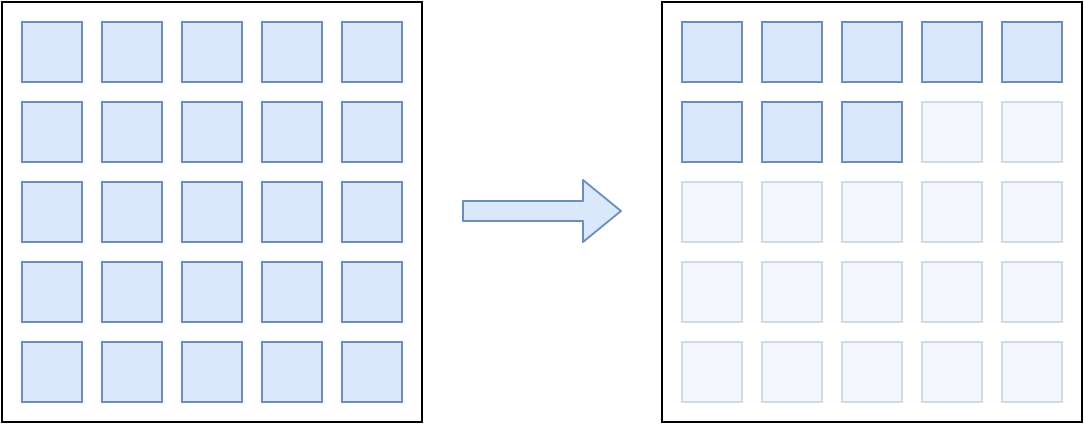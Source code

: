 <mxfile>
    <diagram id="KXAQ7CubP8yT-DN6HNjK" name="第 1 页">
        <mxGraphModel dx="739" dy="447" grid="1" gridSize="10" guides="1" tooltips="1" connect="1" arrows="1" fold="1" page="1" pageScale="1" pageWidth="1920" pageHeight="1200" math="0" shadow="0">
            <root>
                <mxCell id="0"/>
                <mxCell id="1" parent="0"/>
                <mxCell id="2" value="" style="whiteSpace=wrap;html=1;aspect=fixed;" vertex="1" parent="1">
                    <mxGeometry x="50" y="50" width="210" height="210" as="geometry"/>
                </mxCell>
                <mxCell id="3" value="" style="rounded=0;whiteSpace=wrap;html=1;fillColor=#dae8fc;strokeColor=#6c8ebf;" vertex="1" parent="1">
                    <mxGeometry x="60" y="60" width="30" height="30" as="geometry"/>
                </mxCell>
                <mxCell id="4" value="" style="rounded=0;whiteSpace=wrap;html=1;fillColor=#dae8fc;strokeColor=#6c8ebf;" vertex="1" parent="1">
                    <mxGeometry x="100" y="60" width="30" height="30" as="geometry"/>
                </mxCell>
                <mxCell id="5" value="" style="rounded=0;whiteSpace=wrap;html=1;fillColor=#dae8fc;strokeColor=#6c8ebf;" vertex="1" parent="1">
                    <mxGeometry x="140" y="60" width="30" height="30" as="geometry"/>
                </mxCell>
                <mxCell id="6" value="" style="rounded=0;whiteSpace=wrap;html=1;fillColor=#dae8fc;strokeColor=#6c8ebf;" vertex="1" parent="1">
                    <mxGeometry x="180" y="60" width="30" height="30" as="geometry"/>
                </mxCell>
                <mxCell id="7" value="" style="rounded=0;whiteSpace=wrap;html=1;fillColor=#dae8fc;strokeColor=#6c8ebf;" vertex="1" parent="1">
                    <mxGeometry x="220" y="60" width="30" height="30" as="geometry"/>
                </mxCell>
                <mxCell id="8" value="" style="rounded=0;whiteSpace=wrap;html=1;fillColor=#dae8fc;strokeColor=#6c8ebf;" vertex="1" parent="1">
                    <mxGeometry x="60" y="100" width="30" height="30" as="geometry"/>
                </mxCell>
                <mxCell id="9" value="" style="rounded=0;whiteSpace=wrap;html=1;fillColor=#dae8fc;strokeColor=#6c8ebf;" vertex="1" parent="1">
                    <mxGeometry x="100" y="100" width="30" height="30" as="geometry"/>
                </mxCell>
                <mxCell id="10" value="" style="rounded=0;whiteSpace=wrap;html=1;fillColor=#dae8fc;strokeColor=#6c8ebf;" vertex="1" parent="1">
                    <mxGeometry x="140" y="100" width="30" height="30" as="geometry"/>
                </mxCell>
                <mxCell id="11" value="" style="rounded=0;whiteSpace=wrap;html=1;fillColor=#dae8fc;strokeColor=#6c8ebf;" vertex="1" parent="1">
                    <mxGeometry x="180" y="100" width="30" height="30" as="geometry"/>
                </mxCell>
                <mxCell id="12" value="" style="rounded=0;whiteSpace=wrap;html=1;fillColor=#dae8fc;strokeColor=#6c8ebf;" vertex="1" parent="1">
                    <mxGeometry x="220" y="100" width="30" height="30" as="geometry"/>
                </mxCell>
                <mxCell id="13" value="" style="rounded=0;whiteSpace=wrap;html=1;fillColor=#dae8fc;strokeColor=#6c8ebf;" vertex="1" parent="1">
                    <mxGeometry x="60" y="140" width="30" height="30" as="geometry"/>
                </mxCell>
                <mxCell id="14" value="" style="rounded=0;whiteSpace=wrap;html=1;fillColor=#dae8fc;strokeColor=#6c8ebf;" vertex="1" parent="1">
                    <mxGeometry x="100" y="140" width="30" height="30" as="geometry"/>
                </mxCell>
                <mxCell id="15" value="" style="rounded=0;whiteSpace=wrap;html=1;fillColor=#dae8fc;strokeColor=#6c8ebf;" vertex="1" parent="1">
                    <mxGeometry x="140" y="140" width="30" height="30" as="geometry"/>
                </mxCell>
                <mxCell id="16" value="" style="rounded=0;whiteSpace=wrap;html=1;fillColor=#dae8fc;strokeColor=#6c8ebf;" vertex="1" parent="1">
                    <mxGeometry x="180" y="140" width="30" height="30" as="geometry"/>
                </mxCell>
                <mxCell id="17" value="" style="rounded=0;whiteSpace=wrap;html=1;fillColor=#dae8fc;strokeColor=#6c8ebf;" vertex="1" parent="1">
                    <mxGeometry x="220" y="140" width="30" height="30" as="geometry"/>
                </mxCell>
                <mxCell id="18" value="" style="rounded=0;whiteSpace=wrap;html=1;fillColor=#dae8fc;strokeColor=#6c8ebf;" vertex="1" parent="1">
                    <mxGeometry x="60" y="180" width="30" height="30" as="geometry"/>
                </mxCell>
                <mxCell id="19" value="" style="rounded=0;whiteSpace=wrap;html=1;fillColor=#dae8fc;strokeColor=#6c8ebf;" vertex="1" parent="1">
                    <mxGeometry x="100" y="180" width="30" height="30" as="geometry"/>
                </mxCell>
                <mxCell id="20" value="" style="rounded=0;whiteSpace=wrap;html=1;fillColor=#dae8fc;strokeColor=#6c8ebf;" vertex="1" parent="1">
                    <mxGeometry x="140" y="180" width="30" height="30" as="geometry"/>
                </mxCell>
                <mxCell id="21" value="" style="rounded=0;whiteSpace=wrap;html=1;fillColor=#dae8fc;strokeColor=#6c8ebf;" vertex="1" parent="1">
                    <mxGeometry x="180" y="180" width="30" height="30" as="geometry"/>
                </mxCell>
                <mxCell id="22" value="" style="rounded=0;whiteSpace=wrap;html=1;fillColor=#dae8fc;strokeColor=#6c8ebf;" vertex="1" parent="1">
                    <mxGeometry x="220" y="180" width="30" height="30" as="geometry"/>
                </mxCell>
                <mxCell id="23" value="" style="rounded=0;whiteSpace=wrap;html=1;fillColor=#dae8fc;strokeColor=#6c8ebf;" vertex="1" parent="1">
                    <mxGeometry x="60" y="220" width="30" height="30" as="geometry"/>
                </mxCell>
                <mxCell id="24" value="" style="rounded=0;whiteSpace=wrap;html=1;fillColor=#dae8fc;strokeColor=#6c8ebf;" vertex="1" parent="1">
                    <mxGeometry x="100" y="220" width="30" height="30" as="geometry"/>
                </mxCell>
                <mxCell id="25" value="" style="rounded=0;whiteSpace=wrap;html=1;fillColor=#dae8fc;strokeColor=#6c8ebf;" vertex="1" parent="1">
                    <mxGeometry x="140" y="220" width="30" height="30" as="geometry"/>
                </mxCell>
                <mxCell id="26" value="" style="rounded=0;whiteSpace=wrap;html=1;fillColor=#dae8fc;strokeColor=#6c8ebf;" vertex="1" parent="1">
                    <mxGeometry x="180" y="220" width="30" height="30" as="geometry"/>
                </mxCell>
                <mxCell id="27" value="" style="rounded=0;whiteSpace=wrap;html=1;fillColor=#dae8fc;strokeColor=#6c8ebf;" vertex="1" parent="1">
                    <mxGeometry x="220" y="220" width="30" height="30" as="geometry"/>
                </mxCell>
                <mxCell id="28" value="" style="whiteSpace=wrap;html=1;aspect=fixed;" vertex="1" parent="1">
                    <mxGeometry x="380" y="50" width="210" height="210" as="geometry"/>
                </mxCell>
                <mxCell id="29" value="" style="rounded=0;whiteSpace=wrap;html=1;fillColor=#dae8fc;strokeColor=#6c8ebf;" vertex="1" parent="1">
                    <mxGeometry x="390" y="60" width="30" height="30" as="geometry"/>
                </mxCell>
                <mxCell id="30" value="" style="rounded=0;whiteSpace=wrap;html=1;fillColor=#dae8fc;strokeColor=#6c8ebf;" vertex="1" parent="1">
                    <mxGeometry x="430" y="60" width="30" height="30" as="geometry"/>
                </mxCell>
                <mxCell id="31" value="" style="rounded=0;whiteSpace=wrap;html=1;fillColor=#dae8fc;strokeColor=#6c8ebf;" vertex="1" parent="1">
                    <mxGeometry x="470" y="60" width="30" height="30" as="geometry"/>
                </mxCell>
                <mxCell id="32" value="" style="rounded=0;whiteSpace=wrap;html=1;fillColor=#dae8fc;strokeColor=#6c8ebf;" vertex="1" parent="1">
                    <mxGeometry x="510" y="60" width="30" height="30" as="geometry"/>
                </mxCell>
                <mxCell id="33" value="" style="rounded=0;whiteSpace=wrap;html=1;fillColor=#dae8fc;strokeColor=#6c8ebf;" vertex="1" parent="1">
                    <mxGeometry x="550" y="60" width="30" height="30" as="geometry"/>
                </mxCell>
                <mxCell id="34" value="" style="rounded=0;whiteSpace=wrap;html=1;fillColor=#dae8fc;strokeColor=#6c8ebf;" vertex="1" parent="1">
                    <mxGeometry x="390" y="100" width="30" height="30" as="geometry"/>
                </mxCell>
                <mxCell id="35" value="" style="rounded=0;whiteSpace=wrap;html=1;fillColor=#dae8fc;strokeColor=#6c8ebf;" vertex="1" parent="1">
                    <mxGeometry x="430" y="100" width="30" height="30" as="geometry"/>
                </mxCell>
                <mxCell id="36" value="" style="rounded=0;whiteSpace=wrap;html=1;fillColor=#dae8fc;strokeColor=#6c8ebf;" vertex="1" parent="1">
                    <mxGeometry x="470" y="100" width="30" height="30" as="geometry"/>
                </mxCell>
                <mxCell id="37" value="" style="rounded=0;whiteSpace=wrap;html=1;fillColor=#dae8fc;strokeColor=#6c8ebf;opacity=30;" vertex="1" parent="1">
                    <mxGeometry x="510" y="100" width="30" height="30" as="geometry"/>
                </mxCell>
                <mxCell id="38" value="" style="rounded=0;whiteSpace=wrap;html=1;fillColor=#dae8fc;strokeColor=#6c8ebf;opacity=30;" vertex="1" parent="1">
                    <mxGeometry x="550" y="100" width="30" height="30" as="geometry"/>
                </mxCell>
                <mxCell id="39" value="" style="rounded=0;whiteSpace=wrap;html=1;fillColor=#dae8fc;strokeColor=#6c8ebf;opacity=30;" vertex="1" parent="1">
                    <mxGeometry x="390" y="140" width="30" height="30" as="geometry"/>
                </mxCell>
                <mxCell id="40" value="" style="rounded=0;whiteSpace=wrap;html=1;fillColor=#dae8fc;strokeColor=#6c8ebf;opacity=30;" vertex="1" parent="1">
                    <mxGeometry x="430" y="140" width="30" height="30" as="geometry"/>
                </mxCell>
                <mxCell id="41" value="" style="rounded=0;whiteSpace=wrap;html=1;fillColor=#dae8fc;strokeColor=#6c8ebf;opacity=30;" vertex="1" parent="1">
                    <mxGeometry x="470" y="140" width="30" height="30" as="geometry"/>
                </mxCell>
                <mxCell id="42" value="" style="rounded=0;whiteSpace=wrap;html=1;fillColor=#dae8fc;strokeColor=#6c8ebf;opacity=30;" vertex="1" parent="1">
                    <mxGeometry x="510" y="140" width="30" height="30" as="geometry"/>
                </mxCell>
                <mxCell id="43" value="" style="rounded=0;whiteSpace=wrap;html=1;fillColor=#dae8fc;strokeColor=#6c8ebf;opacity=30;" vertex="1" parent="1">
                    <mxGeometry x="550" y="140" width="30" height="30" as="geometry"/>
                </mxCell>
                <mxCell id="44" value="" style="rounded=0;whiteSpace=wrap;html=1;fillColor=#dae8fc;strokeColor=#6c8ebf;opacity=30;" vertex="1" parent="1">
                    <mxGeometry x="390" y="180" width="30" height="30" as="geometry"/>
                </mxCell>
                <mxCell id="45" value="" style="rounded=0;whiteSpace=wrap;html=1;fillColor=#dae8fc;strokeColor=#6c8ebf;opacity=30;" vertex="1" parent="1">
                    <mxGeometry x="430" y="180" width="30" height="30" as="geometry"/>
                </mxCell>
                <mxCell id="46" value="" style="rounded=0;whiteSpace=wrap;html=1;fillColor=#dae8fc;strokeColor=#6c8ebf;opacity=30;" vertex="1" parent="1">
                    <mxGeometry x="470" y="180" width="30" height="30" as="geometry"/>
                </mxCell>
                <mxCell id="47" value="" style="rounded=0;whiteSpace=wrap;html=1;fillColor=#dae8fc;strokeColor=#6c8ebf;opacity=30;" vertex="1" parent="1">
                    <mxGeometry x="510" y="180" width="30" height="30" as="geometry"/>
                </mxCell>
                <mxCell id="48" value="" style="rounded=0;whiteSpace=wrap;html=1;fillColor=#dae8fc;strokeColor=#6c8ebf;opacity=30;" vertex="1" parent="1">
                    <mxGeometry x="550" y="180" width="30" height="30" as="geometry"/>
                </mxCell>
                <mxCell id="49" value="" style="rounded=0;whiteSpace=wrap;html=1;fillColor=#dae8fc;strokeColor=#6c8ebf;opacity=30;" vertex="1" parent="1">
                    <mxGeometry x="390" y="220" width="30" height="30" as="geometry"/>
                </mxCell>
                <mxCell id="50" value="" style="rounded=0;whiteSpace=wrap;html=1;fillColor=#dae8fc;strokeColor=#6c8ebf;opacity=30;" vertex="1" parent="1">
                    <mxGeometry x="430" y="220" width="30" height="30" as="geometry"/>
                </mxCell>
                <mxCell id="51" value="" style="rounded=0;whiteSpace=wrap;html=1;fillColor=#dae8fc;strokeColor=#6c8ebf;opacity=30;" vertex="1" parent="1">
                    <mxGeometry x="470" y="220" width="30" height="30" as="geometry"/>
                </mxCell>
                <mxCell id="52" value="" style="rounded=0;whiteSpace=wrap;html=1;fillColor=#dae8fc;strokeColor=#6c8ebf;opacity=30;" vertex="1" parent="1">
                    <mxGeometry x="510" y="220" width="30" height="30" as="geometry"/>
                </mxCell>
                <mxCell id="53" value="" style="rounded=0;whiteSpace=wrap;html=1;fillColor=#dae8fc;strokeColor=#6c8ebf;opacity=30;" vertex="1" parent="1">
                    <mxGeometry x="550" y="220" width="30" height="30" as="geometry"/>
                </mxCell>
                <mxCell id="54" value="" style="shape=flexArrow;endArrow=classic;html=1;fillColor=#dae8fc;strokeColor=#6c8ebf;" edge="1" parent="1">
                    <mxGeometry width="50" height="50" relative="1" as="geometry">
                        <mxPoint x="280" y="154.5" as="sourcePoint"/>
                        <mxPoint x="360" y="154.5" as="targetPoint"/>
                    </mxGeometry>
                </mxCell>
            </root>
        </mxGraphModel>
    </diagram>
</mxfile>